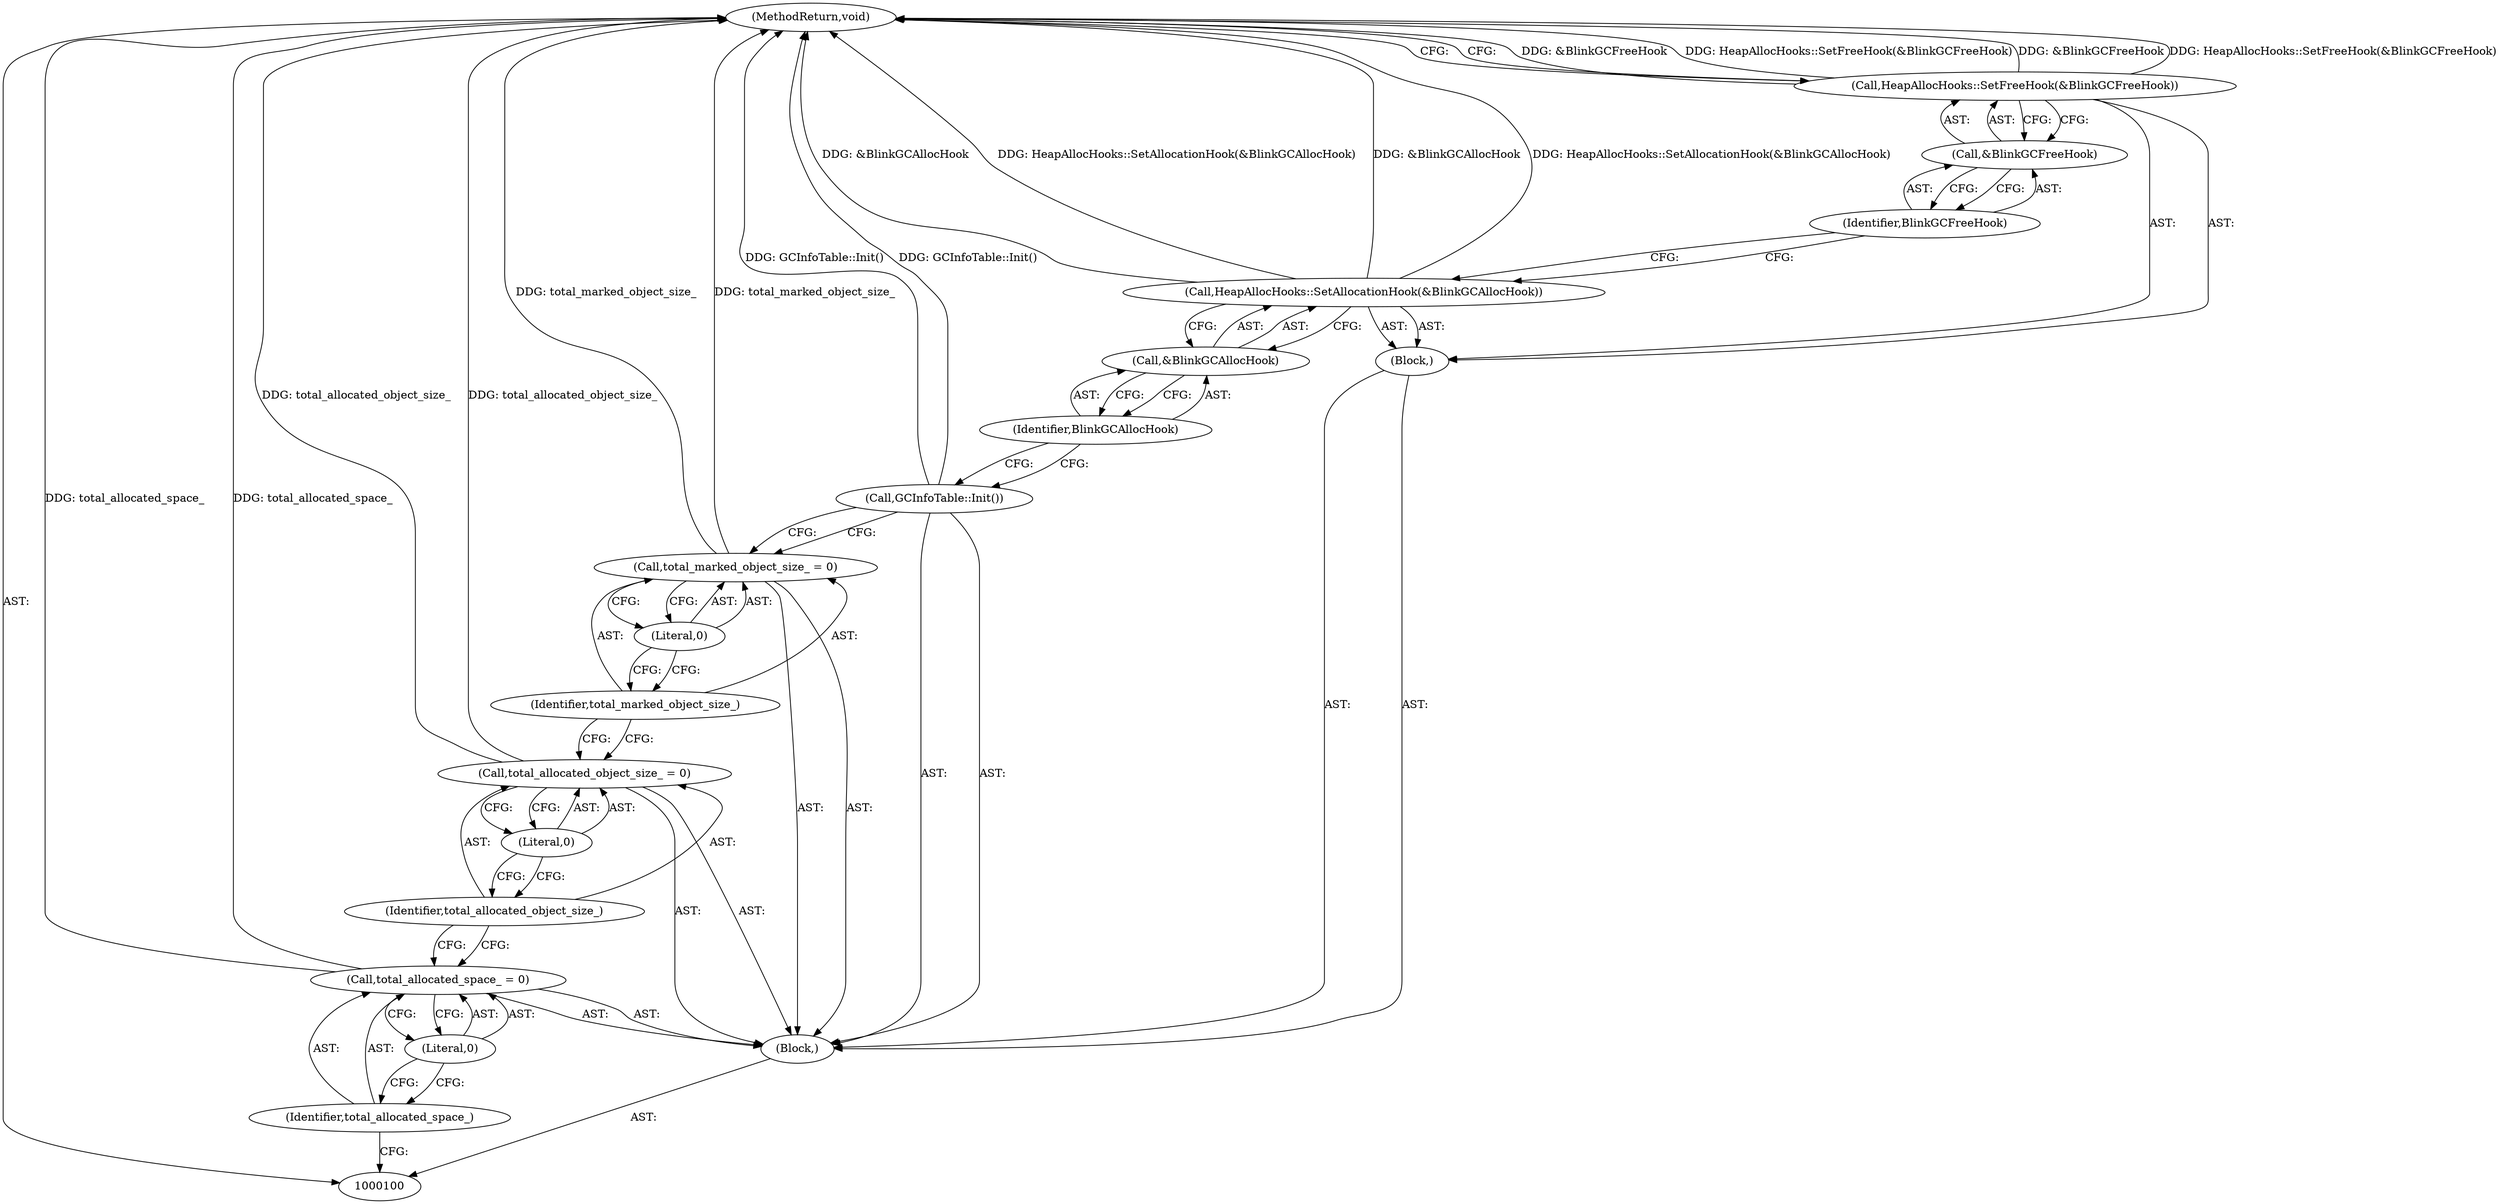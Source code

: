 digraph "1_Chrome_20b65d00ca3d8696430e22efad7485366f8c3a21_7" {
"1000119" [label="(MethodReturn,void)"];
"1000101" [label="(Block,)"];
"1000102" [label="(Call,total_allocated_space_ = 0)"];
"1000103" [label="(Identifier,total_allocated_space_)"];
"1000104" [label="(Literal,0)"];
"1000105" [label="(Call,total_allocated_object_size_ = 0)"];
"1000106" [label="(Identifier,total_allocated_object_size_)"];
"1000107" [label="(Literal,0)"];
"1000108" [label="(Call,total_marked_object_size_ = 0)"];
"1000109" [label="(Identifier,total_marked_object_size_)"];
"1000110" [label="(Literal,0)"];
"1000111" [label="(Call,GCInfoTable::Init())"];
"1000112" [label="(Block,)"];
"1000114" [label="(Call,&BlinkGCAllocHook)"];
"1000115" [label="(Identifier,BlinkGCAllocHook)"];
"1000113" [label="(Call,HeapAllocHooks::SetAllocationHook(&BlinkGCAllocHook))"];
"1000117" [label="(Call,&BlinkGCFreeHook)"];
"1000118" [label="(Identifier,BlinkGCFreeHook)"];
"1000116" [label="(Call,HeapAllocHooks::SetFreeHook(&BlinkGCFreeHook))"];
"1000119" -> "1000100"  [label="AST: "];
"1000119" -> "1000116"  [label="CFG: "];
"1000116" -> "1000119"  [label="DDG: &BlinkGCFreeHook"];
"1000116" -> "1000119"  [label="DDG: HeapAllocHooks::SetFreeHook(&BlinkGCFreeHook)"];
"1000113" -> "1000119"  [label="DDG: &BlinkGCAllocHook"];
"1000113" -> "1000119"  [label="DDG: HeapAllocHooks::SetAllocationHook(&BlinkGCAllocHook)"];
"1000102" -> "1000119"  [label="DDG: total_allocated_space_"];
"1000111" -> "1000119"  [label="DDG: GCInfoTable::Init()"];
"1000105" -> "1000119"  [label="DDG: total_allocated_object_size_"];
"1000108" -> "1000119"  [label="DDG: total_marked_object_size_"];
"1000101" -> "1000100"  [label="AST: "];
"1000102" -> "1000101"  [label="AST: "];
"1000105" -> "1000101"  [label="AST: "];
"1000108" -> "1000101"  [label="AST: "];
"1000111" -> "1000101"  [label="AST: "];
"1000112" -> "1000101"  [label="AST: "];
"1000102" -> "1000101"  [label="AST: "];
"1000102" -> "1000104"  [label="CFG: "];
"1000103" -> "1000102"  [label="AST: "];
"1000104" -> "1000102"  [label="AST: "];
"1000106" -> "1000102"  [label="CFG: "];
"1000102" -> "1000119"  [label="DDG: total_allocated_space_"];
"1000103" -> "1000102"  [label="AST: "];
"1000103" -> "1000100"  [label="CFG: "];
"1000104" -> "1000103"  [label="CFG: "];
"1000104" -> "1000102"  [label="AST: "];
"1000104" -> "1000103"  [label="CFG: "];
"1000102" -> "1000104"  [label="CFG: "];
"1000105" -> "1000101"  [label="AST: "];
"1000105" -> "1000107"  [label="CFG: "];
"1000106" -> "1000105"  [label="AST: "];
"1000107" -> "1000105"  [label="AST: "];
"1000109" -> "1000105"  [label="CFG: "];
"1000105" -> "1000119"  [label="DDG: total_allocated_object_size_"];
"1000106" -> "1000105"  [label="AST: "];
"1000106" -> "1000102"  [label="CFG: "];
"1000107" -> "1000106"  [label="CFG: "];
"1000107" -> "1000105"  [label="AST: "];
"1000107" -> "1000106"  [label="CFG: "];
"1000105" -> "1000107"  [label="CFG: "];
"1000108" -> "1000101"  [label="AST: "];
"1000108" -> "1000110"  [label="CFG: "];
"1000109" -> "1000108"  [label="AST: "];
"1000110" -> "1000108"  [label="AST: "];
"1000111" -> "1000108"  [label="CFG: "];
"1000108" -> "1000119"  [label="DDG: total_marked_object_size_"];
"1000109" -> "1000108"  [label="AST: "];
"1000109" -> "1000105"  [label="CFG: "];
"1000110" -> "1000109"  [label="CFG: "];
"1000110" -> "1000108"  [label="AST: "];
"1000110" -> "1000109"  [label="CFG: "];
"1000108" -> "1000110"  [label="CFG: "];
"1000111" -> "1000101"  [label="AST: "];
"1000111" -> "1000108"  [label="CFG: "];
"1000115" -> "1000111"  [label="CFG: "];
"1000111" -> "1000119"  [label="DDG: GCInfoTable::Init()"];
"1000112" -> "1000101"  [label="AST: "];
"1000113" -> "1000112"  [label="AST: "];
"1000116" -> "1000112"  [label="AST: "];
"1000114" -> "1000113"  [label="AST: "];
"1000114" -> "1000115"  [label="CFG: "];
"1000115" -> "1000114"  [label="AST: "];
"1000113" -> "1000114"  [label="CFG: "];
"1000115" -> "1000114"  [label="AST: "];
"1000115" -> "1000111"  [label="CFG: "];
"1000114" -> "1000115"  [label="CFG: "];
"1000113" -> "1000112"  [label="AST: "];
"1000113" -> "1000114"  [label="CFG: "];
"1000114" -> "1000113"  [label="AST: "];
"1000118" -> "1000113"  [label="CFG: "];
"1000113" -> "1000119"  [label="DDG: &BlinkGCAllocHook"];
"1000113" -> "1000119"  [label="DDG: HeapAllocHooks::SetAllocationHook(&BlinkGCAllocHook)"];
"1000117" -> "1000116"  [label="AST: "];
"1000117" -> "1000118"  [label="CFG: "];
"1000118" -> "1000117"  [label="AST: "];
"1000116" -> "1000117"  [label="CFG: "];
"1000118" -> "1000117"  [label="AST: "];
"1000118" -> "1000113"  [label="CFG: "];
"1000117" -> "1000118"  [label="CFG: "];
"1000116" -> "1000112"  [label="AST: "];
"1000116" -> "1000117"  [label="CFG: "];
"1000117" -> "1000116"  [label="AST: "];
"1000119" -> "1000116"  [label="CFG: "];
"1000116" -> "1000119"  [label="DDG: &BlinkGCFreeHook"];
"1000116" -> "1000119"  [label="DDG: HeapAllocHooks::SetFreeHook(&BlinkGCFreeHook)"];
}
